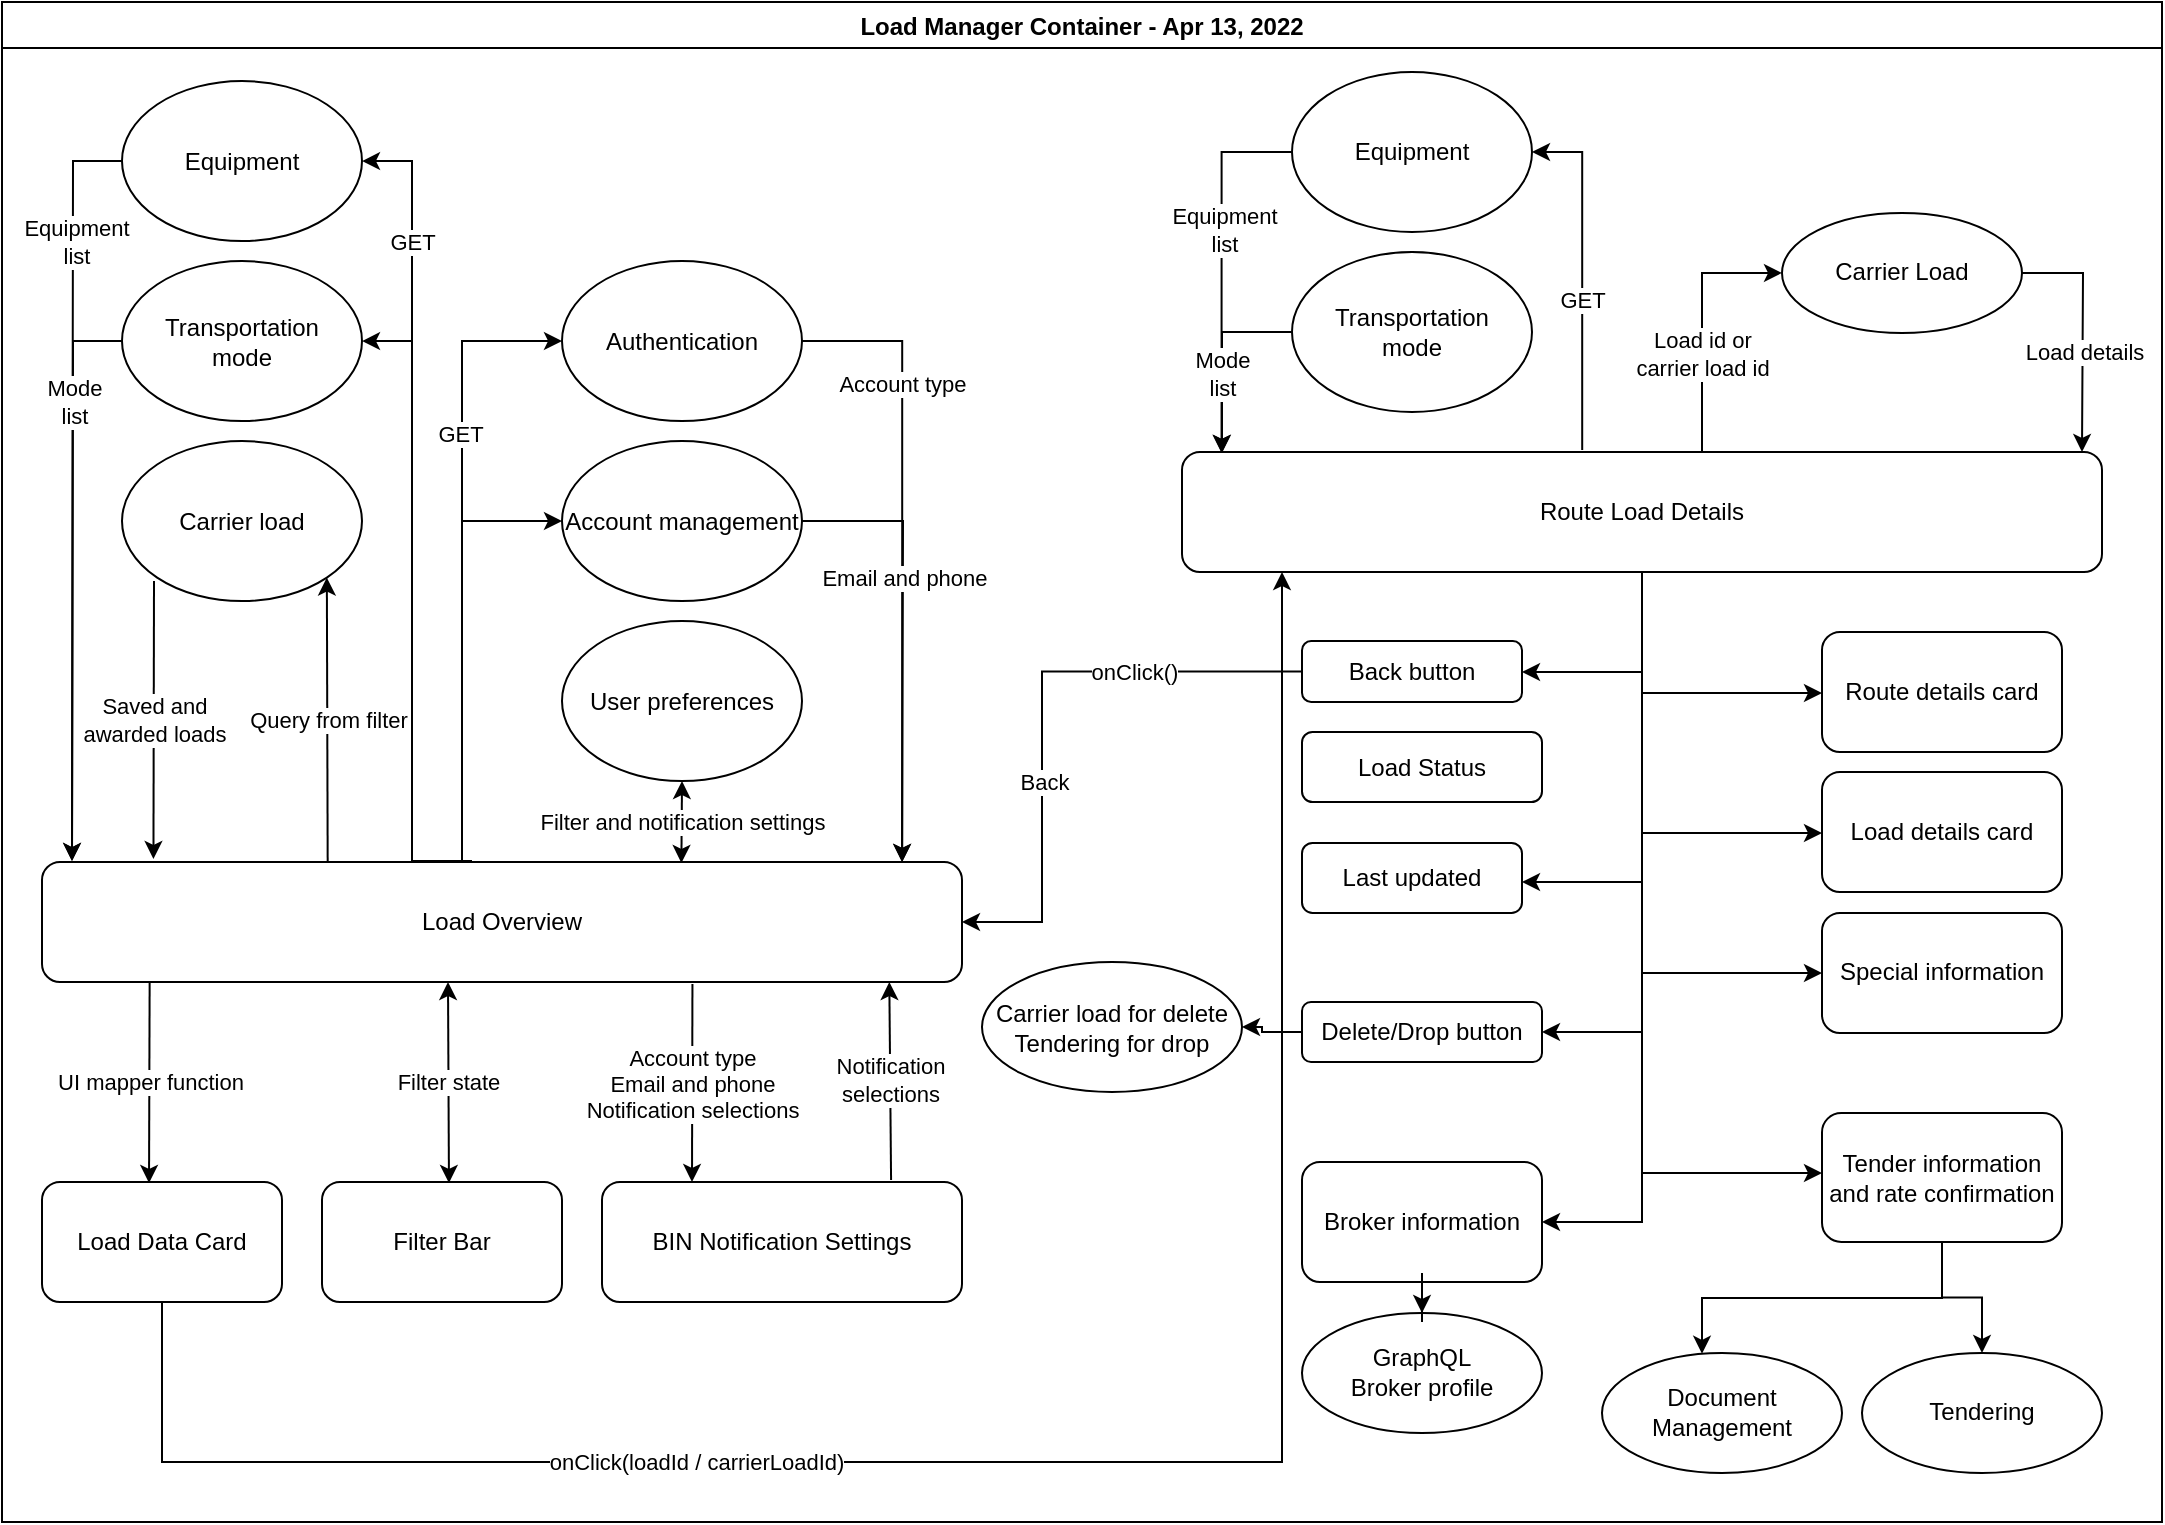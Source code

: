 <mxfile version="17.4.6" type="github">
  <diagram id="kY7czSaUqKnEQBzbAw4K" name="Page-1">
    <mxGraphModel dx="1090" dy="1253" grid="1" gridSize="10" guides="1" tooltips="1" connect="1" arrows="1" fold="1" page="1" pageScale="1" pageWidth="1100" pageHeight="850" background="#FFFFFF" math="0" shadow="0">
      <root>
        <mxCell id="0" />
        <mxCell id="1" parent="0" />
        <mxCell id="MVzD_Kj5mdFjf6nczZ-t-2" value="Load Manager Container - Apr 13, 2022" style="swimlane;" parent="1" vertex="1">
          <mxGeometry x="10" y="40" width="1080" height="760" as="geometry">
            <mxRectangle x="60" y="40" width="170" height="23" as="alternateBounds" />
          </mxGeometry>
        </mxCell>
        <mxCell id="MVzD_Kj5mdFjf6nczZ-t-6" value="Load Data Card" style="rounded=1;whiteSpace=wrap;html=1;" parent="MVzD_Kj5mdFjf6nczZ-t-2" vertex="1">
          <mxGeometry x="20" y="590" width="120" height="60" as="geometry" />
        </mxCell>
        <mxCell id="MVzD_Kj5mdFjf6nczZ-t-5" value="Filter Bar" style="rounded=1;whiteSpace=wrap;html=1;" parent="MVzD_Kj5mdFjf6nczZ-t-2" vertex="1">
          <mxGeometry x="160" y="590" width="120" height="60" as="geometry" />
        </mxCell>
        <mxCell id="MVzD_Kj5mdFjf6nczZ-t-58" value="" style="edgeStyle=orthogonalEdgeStyle;rounded=0;orthogonalLoop=1;jettySize=auto;html=1;entryX=1;entryY=0.5;entryDx=0;entryDy=0;" parent="MVzD_Kj5mdFjf6nczZ-t-2" target="MVzD_Kj5mdFjf6nczZ-t-31" edge="1">
          <mxGeometry relative="1" as="geometry">
            <mxPoint x="205" y="169.52" as="sourcePoint" />
            <mxPoint x="185" y="79.52" as="targetPoint" />
            <Array as="points">
              <mxPoint x="205" y="79.52" />
            </Array>
          </mxGeometry>
        </mxCell>
        <mxCell id="MVzD_Kj5mdFjf6nczZ-t-77" value="GET" style="edgeLabel;html=1;align=center;verticalAlign=middle;resizable=0;points=[];" parent="MVzD_Kj5mdFjf6nczZ-t-58" vertex="1" connectable="0">
          <mxGeometry x="-0.13" y="1" relative="1" as="geometry">
            <mxPoint x="1" as="offset" />
          </mxGeometry>
        </mxCell>
        <mxCell id="MVzD_Kj5mdFjf6nczZ-t-59" style="edgeStyle=orthogonalEdgeStyle;rounded=0;orthogonalLoop=1;jettySize=auto;html=1;exitX=0.5;exitY=0;exitDx=0;exitDy=0;entryX=1;entryY=0.5;entryDx=0;entryDy=0;" parent="MVzD_Kj5mdFjf6nczZ-t-2" target="MVzD_Kj5mdFjf6nczZ-t-32" edge="1">
          <mxGeometry relative="1" as="geometry">
            <mxPoint x="235" y="429.52" as="sourcePoint" />
            <Array as="points">
              <mxPoint x="205" y="429.52" />
              <mxPoint x="205" y="169.52" />
            </Array>
          </mxGeometry>
        </mxCell>
        <mxCell id="MVzD_Kj5mdFjf6nczZ-t-61" value="" style="edgeStyle=orthogonalEdgeStyle;rounded=0;orthogonalLoop=1;jettySize=auto;html=1;entryX=0;entryY=0.5;entryDx=0;entryDy=0;" parent="MVzD_Kj5mdFjf6nczZ-t-2" target="MVzD_Kj5mdFjf6nczZ-t-34" edge="1">
          <mxGeometry relative="1" as="geometry">
            <mxPoint x="235" y="429.52" as="sourcePoint" />
            <mxPoint x="285" y="169.52" as="targetPoint" />
            <Array as="points">
              <mxPoint x="230" y="430" />
              <mxPoint x="230" y="170" />
            </Array>
          </mxGeometry>
        </mxCell>
        <mxCell id="MVzD_Kj5mdFjf6nczZ-t-78" value="GET" style="edgeLabel;html=1;align=center;verticalAlign=middle;resizable=0;points=[];" parent="MVzD_Kj5mdFjf6nczZ-t-61" vertex="1" connectable="0">
          <mxGeometry x="0.391" y="1" relative="1" as="geometry">
            <mxPoint as="offset" />
          </mxGeometry>
        </mxCell>
        <mxCell id="MVzD_Kj5mdFjf6nczZ-t-68" value="" style="edgeStyle=orthogonalEdgeStyle;rounded=0;orthogonalLoop=1;jettySize=auto;html=1;entryX=0;entryY=0.5;entryDx=0;entryDy=0;" parent="MVzD_Kj5mdFjf6nczZ-t-2" source="MVzD_Kj5mdFjf6nczZ-t-8" target="MVzD_Kj5mdFjf6nczZ-t-35" edge="1">
          <mxGeometry relative="1" as="geometry">
            <mxPoint x="240" y="260" as="targetPoint" />
            <Array as="points">
              <mxPoint x="230" y="260" />
            </Array>
          </mxGeometry>
        </mxCell>
        <mxCell id="MVzD_Kj5mdFjf6nczZ-t-8" value="Load Overview" style="rounded=1;whiteSpace=wrap;html=1;" parent="MVzD_Kj5mdFjf6nczZ-t-2" vertex="1">
          <mxGeometry x="20" y="430" width="460" height="60" as="geometry" />
        </mxCell>
        <mxCell id="MVzD_Kj5mdFjf6nczZ-t-9" value="" style="endArrow=classic;html=1;rounded=0;exitX=0.117;exitY=1;exitDx=0;exitDy=0;exitPerimeter=0;entryX=0.446;entryY=0.008;entryDx=0;entryDy=0;entryPerimeter=0;" parent="MVzD_Kj5mdFjf6nczZ-t-2" source="MVzD_Kj5mdFjf6nczZ-t-8" target="MVzD_Kj5mdFjf6nczZ-t-6" edge="1">
          <mxGeometry relative="1" as="geometry">
            <mxPoint x="330" y="660" as="sourcePoint" />
            <mxPoint x="108" y="590" as="targetPoint" />
          </mxGeometry>
        </mxCell>
        <mxCell id="MVzD_Kj5mdFjf6nczZ-t-10" value="UI mapper function" style="edgeLabel;resizable=0;html=1;align=center;verticalAlign=middle;" parent="MVzD_Kj5mdFjf6nczZ-t-9" connectable="0" vertex="1">
          <mxGeometry relative="1" as="geometry" />
        </mxCell>
        <mxCell id="MVzD_Kj5mdFjf6nczZ-t-15" value="Filter state" style="endArrow=classic;startArrow=classic;html=1;rounded=0;exitX=0.529;exitY=0.008;exitDx=0;exitDy=0;exitPerimeter=0;" parent="MVzD_Kj5mdFjf6nczZ-t-2" source="MVzD_Kj5mdFjf6nczZ-t-5" edge="1">
          <mxGeometry width="50" height="50" relative="1" as="geometry">
            <mxPoint x="273" y="590" as="sourcePoint" />
            <mxPoint x="223" y="490" as="targetPoint" />
          </mxGeometry>
        </mxCell>
        <mxCell id="MVzD_Kj5mdFjf6nczZ-t-17" value="BIN Notification Settings" style="rounded=1;whiteSpace=wrap;html=1;" parent="MVzD_Kj5mdFjf6nczZ-t-2" vertex="1">
          <mxGeometry x="300" y="590" width="180" height="60" as="geometry" />
        </mxCell>
        <mxCell id="MVzD_Kj5mdFjf6nczZ-t-20" value="Account type&lt;br&gt;Email and phone&lt;br&gt;Notification selections" style="endArrow=classic;html=1;rounded=0;entryX=0.25;entryY=0;entryDx=0;entryDy=0;exitX=0.707;exitY=1.017;exitDx=0;exitDy=0;exitPerimeter=0;" parent="MVzD_Kj5mdFjf6nczZ-t-2" source="MVzD_Kj5mdFjf6nczZ-t-8" target="MVzD_Kj5mdFjf6nczZ-t-17" edge="1">
          <mxGeometry width="50" height="50" relative="1" as="geometry">
            <mxPoint x="300" y="490" as="sourcePoint" />
            <mxPoint x="350" y="440" as="targetPoint" />
          </mxGeometry>
        </mxCell>
        <mxCell id="MVzD_Kj5mdFjf6nczZ-t-21" value="Notification&lt;br&gt;selections" style="endArrow=classic;html=1;rounded=0;exitX=0.803;exitY=-0.017;exitDx=0;exitDy=0;exitPerimeter=0;entryX=0.921;entryY=1;entryDx=0;entryDy=0;entryPerimeter=0;" parent="MVzD_Kj5mdFjf6nczZ-t-2" source="MVzD_Kj5mdFjf6nczZ-t-17" target="MVzD_Kj5mdFjf6nczZ-t-8" edge="1">
          <mxGeometry width="50" height="50" relative="1" as="geometry">
            <mxPoint x="300" y="480" as="sourcePoint" />
            <mxPoint x="425" y="490" as="targetPoint" />
          </mxGeometry>
        </mxCell>
        <mxCell id="MVzD_Kj5mdFjf6nczZ-t-48" value="" style="edgeStyle=orthogonalEdgeStyle;rounded=0;orthogonalLoop=1;jettySize=auto;html=1;" parent="MVzD_Kj5mdFjf6nczZ-t-2" source="MVzD_Kj5mdFjf6nczZ-t-31" edge="1">
          <mxGeometry relative="1" as="geometry">
            <mxPoint x="35" y="429.52" as="targetPoint" />
          </mxGeometry>
        </mxCell>
        <mxCell id="MVzD_Kj5mdFjf6nczZ-t-79" value="Equipment&lt;br&gt;list" style="edgeLabel;html=1;align=center;verticalAlign=middle;resizable=0;points=[];" parent="MVzD_Kj5mdFjf6nczZ-t-48" vertex="1" connectable="0">
          <mxGeometry x="-0.653" y="1" relative="1" as="geometry">
            <mxPoint as="offset" />
          </mxGeometry>
        </mxCell>
        <mxCell id="MVzD_Kj5mdFjf6nczZ-t-31" value="Equipment" style="ellipse;whiteSpace=wrap;html=1;" parent="MVzD_Kj5mdFjf6nczZ-t-2" vertex="1">
          <mxGeometry x="60" y="39.52" width="120" height="80" as="geometry" />
        </mxCell>
        <mxCell id="MVzD_Kj5mdFjf6nczZ-t-46" value="" style="edgeStyle=orthogonalEdgeStyle;rounded=0;orthogonalLoop=1;jettySize=auto;html=1;" parent="MVzD_Kj5mdFjf6nczZ-t-2" source="MVzD_Kj5mdFjf6nczZ-t-32" edge="1">
          <mxGeometry relative="1" as="geometry">
            <mxPoint x="35" y="429.52" as="targetPoint" />
          </mxGeometry>
        </mxCell>
        <mxCell id="MVzD_Kj5mdFjf6nczZ-t-80" value="Mode&lt;br&gt;list" style="edgeLabel;html=1;align=center;verticalAlign=middle;resizable=0;points=[];" parent="MVzD_Kj5mdFjf6nczZ-t-46" vertex="1" connectable="0">
          <mxGeometry x="-0.614" relative="1" as="geometry">
            <mxPoint as="offset" />
          </mxGeometry>
        </mxCell>
        <mxCell id="MVzD_Kj5mdFjf6nczZ-t-32" value="Transportation&lt;br&gt;mode" style="ellipse;whiteSpace=wrap;html=1;" parent="MVzD_Kj5mdFjf6nczZ-t-2" vertex="1">
          <mxGeometry x="60" y="129.52" width="120" height="80" as="geometry" />
        </mxCell>
        <mxCell id="MVzD_Kj5mdFjf6nczZ-t-33" value="Carrier load" style="ellipse;whiteSpace=wrap;html=1;" parent="MVzD_Kj5mdFjf6nczZ-t-2" vertex="1">
          <mxGeometry x="60" y="219.52" width="120" height="80" as="geometry" />
        </mxCell>
        <mxCell id="MVzD_Kj5mdFjf6nczZ-t-63" value="" style="edgeStyle=orthogonalEdgeStyle;rounded=0;orthogonalLoop=1;jettySize=auto;html=1;entryX=0.935;entryY=0;entryDx=0;entryDy=0;entryPerimeter=0;" parent="MVzD_Kj5mdFjf6nczZ-t-2" source="MVzD_Kj5mdFjf6nczZ-t-34" target="MVzD_Kj5mdFjf6nczZ-t-8" edge="1">
          <mxGeometry relative="1" as="geometry">
            <mxPoint x="445" y="420" as="targetPoint" />
            <Array as="points">
              <mxPoint x="450" y="170" />
            </Array>
          </mxGeometry>
        </mxCell>
        <mxCell id="MVzD_Kj5mdFjf6nczZ-t-64" value="Account type" style="edgeLabel;html=1;align=center;verticalAlign=middle;resizable=0;points=[];" parent="MVzD_Kj5mdFjf6nczZ-t-63" vertex="1" connectable="0">
          <mxGeometry x="-0.54" relative="1" as="geometry">
            <mxPoint as="offset" />
          </mxGeometry>
        </mxCell>
        <mxCell id="MVzD_Kj5mdFjf6nczZ-t-34" value="Authentication" style="ellipse;whiteSpace=wrap;html=1;" parent="MVzD_Kj5mdFjf6nczZ-t-2" vertex="1">
          <mxGeometry x="280" y="129.52" width="120" height="80" as="geometry" />
        </mxCell>
        <mxCell id="MVzD_Kj5mdFjf6nczZ-t-133" value="" style="edgeStyle=orthogonalEdgeStyle;rounded=0;orthogonalLoop=1;jettySize=auto;html=1;" parent="MVzD_Kj5mdFjf6nczZ-t-2" source="MVzD_Kj5mdFjf6nczZ-t-35" edge="1">
          <mxGeometry relative="1" as="geometry">
            <mxPoint x="450" y="430" as="targetPoint" />
          </mxGeometry>
        </mxCell>
        <mxCell id="MVzD_Kj5mdFjf6nczZ-t-134" value="Email and phone" style="edgeLabel;html=1;align=center;verticalAlign=middle;resizable=0;points=[];" parent="MVzD_Kj5mdFjf6nczZ-t-133" vertex="1" connectable="0">
          <mxGeometry x="-0.288" relative="1" as="geometry">
            <mxPoint as="offset" />
          </mxGeometry>
        </mxCell>
        <mxCell id="MVzD_Kj5mdFjf6nczZ-t-35" value="Account management" style="ellipse;whiteSpace=wrap;html=1;" parent="MVzD_Kj5mdFjf6nczZ-t-2" vertex="1">
          <mxGeometry x="280" y="219.52" width="120" height="80" as="geometry" />
        </mxCell>
        <mxCell id="MVzD_Kj5mdFjf6nczZ-t-36" value="User preferences" style="ellipse;whiteSpace=wrap;html=1;" parent="MVzD_Kj5mdFjf6nczZ-t-2" vertex="1">
          <mxGeometry x="280" y="309.52" width="120" height="80" as="geometry" />
        </mxCell>
        <mxCell id="MVzD_Kj5mdFjf6nczZ-t-42" value="Query from filter" style="endArrow=classic;html=1;rounded=0;entryX=1;entryY=1;entryDx=0;entryDy=0;exitX=0.336;exitY=0.008;exitDx=0;exitDy=0;exitPerimeter=0;" parent="MVzD_Kj5mdFjf6nczZ-t-2" target="MVzD_Kj5mdFjf6nczZ-t-33" edge="1">
          <mxGeometry width="50" height="50" relative="1" as="geometry">
            <mxPoint x="162.84" y="430" as="sourcePoint" />
            <mxPoint x="485" y="409.52" as="targetPoint" />
          </mxGeometry>
        </mxCell>
        <mxCell id="MVzD_Kj5mdFjf6nczZ-t-43" value="Saved and &lt;br&gt;awarded loads" style="endArrow=classic;html=1;rounded=0;entryX=0.138;entryY=-0.017;entryDx=0;entryDy=0;entryPerimeter=0;" parent="MVzD_Kj5mdFjf6nczZ-t-2" edge="1">
          <mxGeometry width="50" height="50" relative="1" as="geometry">
            <mxPoint x="76" y="289.52" as="sourcePoint" />
            <mxPoint x="75.72" y="428.5" as="targetPoint" />
          </mxGeometry>
        </mxCell>
        <mxCell id="MVzD_Kj5mdFjf6nczZ-t-106" value="Load id or&lt;br&gt;carrier load id" style="edgeStyle=orthogonalEdgeStyle;rounded=0;orthogonalLoop=1;jettySize=auto;html=1;entryX=0;entryY=0.5;entryDx=0;entryDy=0;" parent="MVzD_Kj5mdFjf6nczZ-t-2" source="MVzD_Kj5mdFjf6nczZ-t-81" target="MVzD_Kj5mdFjf6nczZ-t-98" edge="1">
          <mxGeometry x="-0.235" relative="1" as="geometry">
            <mxPoint x="820" y="115.0" as="targetPoint" />
            <Array as="points">
              <mxPoint x="850" y="135.48" />
            </Array>
            <mxPoint as="offset" />
          </mxGeometry>
        </mxCell>
        <mxCell id="MVzD_Kj5mdFjf6nczZ-t-81" value="Route Load Details" style="whiteSpace=wrap;html=1;rounded=1;" parent="MVzD_Kj5mdFjf6nczZ-t-2" vertex="1">
          <mxGeometry x="590" y="225" width="460" height="60" as="geometry" />
        </mxCell>
        <mxCell id="MVzD_Kj5mdFjf6nczZ-t-82" value="onClick(loadId / carrierLoadId)" style="edgeStyle=orthogonalEdgeStyle;rounded=0;orthogonalLoop=1;jettySize=auto;html=1;" parent="MVzD_Kj5mdFjf6nczZ-t-2" source="MVzD_Kj5mdFjf6nczZ-t-6" target="MVzD_Kj5mdFjf6nczZ-t-81" edge="1">
          <mxGeometry x="-0.36" relative="1" as="geometry">
            <Array as="points">
              <mxPoint x="80" y="730" />
              <mxPoint x="640" y="730" />
            </Array>
            <mxPoint as="offset" />
          </mxGeometry>
        </mxCell>
        <mxCell id="MVzD_Kj5mdFjf6nczZ-t-84" value="Route details card" style="whiteSpace=wrap;html=1;rounded=1;" parent="MVzD_Kj5mdFjf6nczZ-t-2" vertex="1">
          <mxGeometry x="910" y="315" width="120" height="60" as="geometry" />
        </mxCell>
        <mxCell id="MVzD_Kj5mdFjf6nczZ-t-85" value="" style="edgeStyle=orthogonalEdgeStyle;rounded=0;orthogonalLoop=1;jettySize=auto;html=1;" parent="MVzD_Kj5mdFjf6nczZ-t-2" source="MVzD_Kj5mdFjf6nczZ-t-81" target="MVzD_Kj5mdFjf6nczZ-t-84" edge="1">
          <mxGeometry relative="1" as="geometry">
            <Array as="points">
              <mxPoint x="820" y="345.48" />
            </Array>
          </mxGeometry>
        </mxCell>
        <mxCell id="MVzD_Kj5mdFjf6nczZ-t-86" value="Load details card" style="whiteSpace=wrap;html=1;rounded=1;" parent="MVzD_Kj5mdFjf6nczZ-t-2" vertex="1">
          <mxGeometry x="910" y="385" width="120" height="60" as="geometry" />
        </mxCell>
        <mxCell id="MVzD_Kj5mdFjf6nczZ-t-87" value="" style="edgeStyle=orthogonalEdgeStyle;rounded=0;orthogonalLoop=1;jettySize=auto;html=1;" parent="MVzD_Kj5mdFjf6nczZ-t-2" source="MVzD_Kj5mdFjf6nczZ-t-81" target="MVzD_Kj5mdFjf6nczZ-t-86" edge="1">
          <mxGeometry relative="1" as="geometry">
            <Array as="points">
              <mxPoint x="820" y="415.48" />
            </Array>
          </mxGeometry>
        </mxCell>
        <mxCell id="MVzD_Kj5mdFjf6nczZ-t-88" value="Special information" style="whiteSpace=wrap;html=1;rounded=1;" parent="MVzD_Kj5mdFjf6nczZ-t-2" vertex="1">
          <mxGeometry x="910" y="455.48" width="120" height="60" as="geometry" />
        </mxCell>
        <mxCell id="MVzD_Kj5mdFjf6nczZ-t-89" value="" style="edgeStyle=orthogonalEdgeStyle;rounded=0;orthogonalLoop=1;jettySize=auto;html=1;" parent="MVzD_Kj5mdFjf6nczZ-t-2" source="MVzD_Kj5mdFjf6nczZ-t-81" target="MVzD_Kj5mdFjf6nczZ-t-88" edge="1">
          <mxGeometry relative="1" as="geometry">
            <Array as="points">
              <mxPoint x="820" y="485.48" />
            </Array>
          </mxGeometry>
        </mxCell>
        <mxCell id="MVzD_Kj5mdFjf6nczZ-t-90" value="Broker information" style="whiteSpace=wrap;html=1;rounded=1;" parent="MVzD_Kj5mdFjf6nczZ-t-2" vertex="1">
          <mxGeometry x="650" y="580" width="120" height="60" as="geometry" />
        </mxCell>
        <mxCell id="MVzD_Kj5mdFjf6nczZ-t-91" value="" style="edgeStyle=orthogonalEdgeStyle;rounded=0;orthogonalLoop=1;jettySize=auto;html=1;" parent="MVzD_Kj5mdFjf6nczZ-t-2" source="MVzD_Kj5mdFjf6nczZ-t-81" target="MVzD_Kj5mdFjf6nczZ-t-90" edge="1">
          <mxGeometry relative="1" as="geometry">
            <Array as="points">
              <mxPoint x="820" y="610" />
            </Array>
          </mxGeometry>
        </mxCell>
        <mxCell id="einaZ-faGZJ0x6MCSF1Q-8" value="" style="edgeStyle=orthogonalEdgeStyle;rounded=0;orthogonalLoop=1;jettySize=auto;html=1;" edge="1" parent="MVzD_Kj5mdFjf6nczZ-t-2" source="MVzD_Kj5mdFjf6nczZ-t-92" target="MVzD_Kj5mdFjf6nczZ-t-96">
          <mxGeometry relative="1" as="geometry" />
        </mxCell>
        <mxCell id="MVzD_Kj5mdFjf6nczZ-t-92" value="Tender information&lt;br&gt;and rate confirmation" style="whiteSpace=wrap;html=1;rounded=1;" parent="MVzD_Kj5mdFjf6nczZ-t-2" vertex="1">
          <mxGeometry x="910" y="555.48" width="120" height="64.52" as="geometry" />
        </mxCell>
        <mxCell id="MVzD_Kj5mdFjf6nczZ-t-93" value="" style="edgeStyle=orthogonalEdgeStyle;rounded=0;orthogonalLoop=1;jettySize=auto;html=1;" parent="MVzD_Kj5mdFjf6nczZ-t-2" source="MVzD_Kj5mdFjf6nczZ-t-81" target="MVzD_Kj5mdFjf6nczZ-t-92" edge="1">
          <mxGeometry relative="1" as="geometry">
            <Array as="points">
              <mxPoint x="820" y="585.48" />
            </Array>
          </mxGeometry>
        </mxCell>
        <mxCell id="MVzD_Kj5mdFjf6nczZ-t-94" value="GraphQL&lt;br&gt;Broker profile" style="ellipse;whiteSpace=wrap;html=1;rounded=1;" parent="MVzD_Kj5mdFjf6nczZ-t-2" vertex="1">
          <mxGeometry x="650" y="655.48" width="120" height="60" as="geometry" />
        </mxCell>
        <mxCell id="MVzD_Kj5mdFjf6nczZ-t-95" value="" style="edgeStyle=orthogonalEdgeStyle;rounded=0;orthogonalLoop=1;jettySize=auto;html=1;" parent="MVzD_Kj5mdFjf6nczZ-t-2" source="MVzD_Kj5mdFjf6nczZ-t-90" target="MVzD_Kj5mdFjf6nczZ-t-94" edge="1">
          <mxGeometry relative="1" as="geometry" />
        </mxCell>
        <mxCell id="MVzD_Kj5mdFjf6nczZ-t-96" value="Tendering" style="ellipse;whiteSpace=wrap;html=1;rounded=1;" parent="MVzD_Kj5mdFjf6nczZ-t-2" vertex="1">
          <mxGeometry x="930" y="675.48" width="120" height="60" as="geometry" />
        </mxCell>
        <mxCell id="MVzD_Kj5mdFjf6nczZ-t-104" value="" style="edgeStyle=orthogonalEdgeStyle;rounded=0;orthogonalLoop=1;jettySize=auto;html=1;" parent="MVzD_Kj5mdFjf6nczZ-t-2" source="MVzD_Kj5mdFjf6nczZ-t-98" edge="1">
          <mxGeometry relative="1" as="geometry">
            <mxPoint x="1040" y="225.0" as="targetPoint" />
          </mxGeometry>
        </mxCell>
        <mxCell id="MVzD_Kj5mdFjf6nczZ-t-107" value="Load details" style="edgeLabel;html=1;align=center;verticalAlign=middle;resizable=0;points=[];" parent="MVzD_Kj5mdFjf6nczZ-t-104" vertex="1" connectable="0">
          <mxGeometry x="0.163" relative="1" as="geometry">
            <mxPoint as="offset" />
          </mxGeometry>
        </mxCell>
        <mxCell id="MVzD_Kj5mdFjf6nczZ-t-98" value="Carrier Load" style="ellipse;whiteSpace=wrap;html=1;rounded=1;" parent="MVzD_Kj5mdFjf6nczZ-t-2" vertex="1">
          <mxGeometry x="890" y="105.48" width="120" height="60" as="geometry" />
        </mxCell>
        <mxCell id="MVzD_Kj5mdFjf6nczZ-t-108" value="" style="edgeStyle=orthogonalEdgeStyle;rounded=0;orthogonalLoop=1;jettySize=auto;html=1;entryX=1;entryY=0.5;entryDx=0;entryDy=0;exitX=0.435;exitY=-0.017;exitDx=0;exitDy=0;exitPerimeter=0;" parent="MVzD_Kj5mdFjf6nczZ-t-2" source="MVzD_Kj5mdFjf6nczZ-t-81" target="MVzD_Kj5mdFjf6nczZ-t-111" edge="1">
          <mxGeometry relative="1" as="geometry">
            <mxPoint x="830" y="205.0" as="sourcePoint" />
            <mxPoint x="770" y="75" as="targetPoint" />
            <Array as="points">
              <mxPoint x="790" y="75.48" />
            </Array>
          </mxGeometry>
        </mxCell>
        <mxCell id="MVzD_Kj5mdFjf6nczZ-t-109" value="GET" style="edgeLabel;html=1;align=center;verticalAlign=middle;resizable=0;points=[];" parent="MVzD_Kj5mdFjf6nczZ-t-108" vertex="1" connectable="0">
          <mxGeometry x="-0.13" y="1" relative="1" as="geometry">
            <mxPoint x="1" as="offset" />
          </mxGeometry>
        </mxCell>
        <mxCell id="MVzD_Kj5mdFjf6nczZ-t-115" value="" style="edgeStyle=orthogonalEdgeStyle;rounded=0;orthogonalLoop=1;jettySize=auto;html=1;entryX=0.043;entryY=0.008;entryDx=0;entryDy=0;entryPerimeter=0;" parent="MVzD_Kj5mdFjf6nczZ-t-2" source="MVzD_Kj5mdFjf6nczZ-t-111" target="MVzD_Kj5mdFjf6nczZ-t-81" edge="1">
          <mxGeometry relative="1" as="geometry">
            <mxPoint x="610" y="215.48" as="targetPoint" />
            <Array as="points">
              <mxPoint x="610" y="75.48" />
            </Array>
          </mxGeometry>
        </mxCell>
        <mxCell id="MVzD_Kj5mdFjf6nczZ-t-119" value="Equipment&lt;br&gt;list" style="edgeLabel;html=1;align=center;verticalAlign=middle;resizable=0;points=[];" parent="MVzD_Kj5mdFjf6nczZ-t-115" vertex="1" connectable="0">
          <mxGeometry x="-0.201" y="1" relative="1" as="geometry">
            <mxPoint as="offset" />
          </mxGeometry>
        </mxCell>
        <mxCell id="MVzD_Kj5mdFjf6nczZ-t-111" value="Equipment" style="ellipse;whiteSpace=wrap;html=1;" parent="MVzD_Kj5mdFjf6nczZ-t-2" vertex="1">
          <mxGeometry x="645" y="35" width="120" height="80" as="geometry" />
        </mxCell>
        <mxCell id="MVzD_Kj5mdFjf6nczZ-t-118" value="" style="edgeStyle=orthogonalEdgeStyle;rounded=0;orthogonalLoop=1;jettySize=auto;html=1;" parent="MVzD_Kj5mdFjf6nczZ-t-2" source="MVzD_Kj5mdFjf6nczZ-t-113" edge="1">
          <mxGeometry relative="1" as="geometry">
            <mxPoint x="610" y="225.48" as="targetPoint" />
            <Array as="points">
              <mxPoint x="610" y="165.48" />
              <mxPoint x="610" y="165.48" />
            </Array>
          </mxGeometry>
        </mxCell>
        <mxCell id="MVzD_Kj5mdFjf6nczZ-t-120" value="Mode&lt;br&gt;list" style="edgeLabel;html=1;align=center;verticalAlign=middle;resizable=0;points=[];" parent="MVzD_Kj5mdFjf6nczZ-t-118" vertex="1" connectable="0">
          <mxGeometry x="0.016" relative="1" as="geometry">
            <mxPoint y="7" as="offset" />
          </mxGeometry>
        </mxCell>
        <mxCell id="MVzD_Kj5mdFjf6nczZ-t-113" value="Transportation&lt;br&gt;mode" style="ellipse;whiteSpace=wrap;html=1;" parent="MVzD_Kj5mdFjf6nczZ-t-2" vertex="1">
          <mxGeometry x="645" y="125.0" width="120" height="80" as="geometry" />
        </mxCell>
        <mxCell id="MVzD_Kj5mdFjf6nczZ-t-130" value="onClick()" style="edgeStyle=orthogonalEdgeStyle;rounded=0;orthogonalLoop=1;jettySize=auto;html=1;entryX=1;entryY=0.5;entryDx=0;entryDy=0;" parent="MVzD_Kj5mdFjf6nczZ-t-2" source="MVzD_Kj5mdFjf6nczZ-t-125" target="MVzD_Kj5mdFjf6nczZ-t-8" edge="1">
          <mxGeometry x="-0.429" relative="1" as="geometry">
            <mxPoint x="500" y="460" as="targetPoint" />
            <Array as="points">
              <mxPoint x="520" y="335" />
              <mxPoint x="520" y="460" />
            </Array>
            <mxPoint as="offset" />
          </mxGeometry>
        </mxCell>
        <mxCell id="MVzD_Kj5mdFjf6nczZ-t-131" value="Back" style="edgeLabel;html=1;align=center;verticalAlign=middle;resizable=0;points=[];" parent="MVzD_Kj5mdFjf6nczZ-t-130" vertex="1" connectable="0">
          <mxGeometry x="-0.442" relative="1" as="geometry">
            <mxPoint x="-47" y="55" as="offset" />
          </mxGeometry>
        </mxCell>
        <mxCell id="MVzD_Kj5mdFjf6nczZ-t-125" value="Back button" style="whiteSpace=wrap;html=1;rounded=1;" parent="MVzD_Kj5mdFjf6nczZ-t-2" vertex="1">
          <mxGeometry x="650" y="319.52" width="110" height="30.48" as="geometry" />
        </mxCell>
        <mxCell id="MVzD_Kj5mdFjf6nczZ-t-126" value="" style="edgeStyle=orthogonalEdgeStyle;rounded=0;orthogonalLoop=1;jettySize=auto;html=1;" parent="MVzD_Kj5mdFjf6nczZ-t-2" source="MVzD_Kj5mdFjf6nczZ-t-81" target="MVzD_Kj5mdFjf6nczZ-t-125" edge="1">
          <mxGeometry relative="1" as="geometry">
            <Array as="points">
              <mxPoint x="820" y="335" />
            </Array>
          </mxGeometry>
        </mxCell>
        <mxCell id="MVzD_Kj5mdFjf6nczZ-t-127" value="Last updated" style="whiteSpace=wrap;html=1;rounded=1;" parent="MVzD_Kj5mdFjf6nczZ-t-2" vertex="1">
          <mxGeometry x="650" y="420.48" width="110" height="35" as="geometry" />
        </mxCell>
        <mxCell id="MVzD_Kj5mdFjf6nczZ-t-128" value="" style="edgeStyle=orthogonalEdgeStyle;rounded=0;orthogonalLoop=1;jettySize=auto;html=1;" parent="MVzD_Kj5mdFjf6nczZ-t-2" source="MVzD_Kj5mdFjf6nczZ-t-81" target="MVzD_Kj5mdFjf6nczZ-t-127" edge="1">
          <mxGeometry relative="1" as="geometry">
            <Array as="points">
              <mxPoint x="820" y="440" />
            </Array>
          </mxGeometry>
        </mxCell>
        <mxCell id="MVzD_Kj5mdFjf6nczZ-t-76" value="Filter and notification settings" style="endArrow=classic;startArrow=classic;html=1;rounded=0;exitX=0.695;exitY=0.008;exitDx=0;exitDy=0;exitPerimeter=0;entryX=0.5;entryY=1;entryDx=0;entryDy=0;" parent="MVzD_Kj5mdFjf6nczZ-t-2" source="MVzD_Kj5mdFjf6nczZ-t-8" target="MVzD_Kj5mdFjf6nczZ-t-36" edge="1">
          <mxGeometry width="50" height="50" relative="1" as="geometry">
            <mxPoint x="420" y="440" as="sourcePoint" />
            <mxPoint x="320" y="390" as="targetPoint" />
          </mxGeometry>
        </mxCell>
        <mxCell id="X2OOsXLJL_KjvOpTMQaA-1" value="Load Status" style="whiteSpace=wrap;html=1;rounded=1;" parent="MVzD_Kj5mdFjf6nczZ-t-2" vertex="1">
          <mxGeometry x="650" y="365" width="120" height="35" as="geometry" />
        </mxCell>
        <mxCell id="einaZ-faGZJ0x6MCSF1Q-9" value="Document&lt;br&gt;Management" style="ellipse;whiteSpace=wrap;html=1;rounded=1;" vertex="1" parent="MVzD_Kj5mdFjf6nczZ-t-2">
          <mxGeometry x="800" y="675.48" width="120" height="60" as="geometry" />
        </mxCell>
        <mxCell id="einaZ-faGZJ0x6MCSF1Q-10" value="" style="edgeStyle=orthogonalEdgeStyle;rounded=0;orthogonalLoop=1;jettySize=auto;html=1;" edge="1" parent="MVzD_Kj5mdFjf6nczZ-t-2" source="MVzD_Kj5mdFjf6nczZ-t-92" target="einaZ-faGZJ0x6MCSF1Q-9">
          <mxGeometry relative="1" as="geometry">
            <Array as="points">
              <mxPoint x="970" y="648" />
              <mxPoint x="850" y="648" />
            </Array>
          </mxGeometry>
        </mxCell>
        <mxCell id="einaZ-faGZJ0x6MCSF1Q-11" value="Delete/Drop button" style="whiteSpace=wrap;html=1;rounded=1;" vertex="1" parent="MVzD_Kj5mdFjf6nczZ-t-2">
          <mxGeometry x="650" y="500" width="120" height="30" as="geometry" />
        </mxCell>
        <mxCell id="einaZ-faGZJ0x6MCSF1Q-12" value="" style="edgeStyle=orthogonalEdgeStyle;rounded=0;orthogonalLoop=1;jettySize=auto;html=1;" edge="1" parent="MVzD_Kj5mdFjf6nczZ-t-2" source="MVzD_Kj5mdFjf6nczZ-t-81" target="einaZ-faGZJ0x6MCSF1Q-11">
          <mxGeometry relative="1" as="geometry">
            <Array as="points">
              <mxPoint x="820" y="515" />
            </Array>
          </mxGeometry>
        </mxCell>
        <mxCell id="einaZ-faGZJ0x6MCSF1Q-13" value="Carrier load for delete&lt;br&gt;Tendering for drop" style="ellipse;whiteSpace=wrap;html=1;rounded=1;" vertex="1" parent="MVzD_Kj5mdFjf6nczZ-t-2">
          <mxGeometry x="490" y="480" width="130" height="65" as="geometry" />
        </mxCell>
        <mxCell id="einaZ-faGZJ0x6MCSF1Q-14" value="" style="edgeStyle=orthogonalEdgeStyle;rounded=0;orthogonalLoop=1;jettySize=auto;html=1;" edge="1" parent="MVzD_Kj5mdFjf6nczZ-t-2" source="einaZ-faGZJ0x6MCSF1Q-11" target="einaZ-faGZJ0x6MCSF1Q-13">
          <mxGeometry relative="1" as="geometry" />
        </mxCell>
      </root>
    </mxGraphModel>
  </diagram>
</mxfile>
